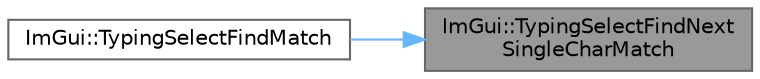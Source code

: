 digraph "ImGui::TypingSelectFindNextSingleCharMatch"
{
 // LATEX_PDF_SIZE
  bgcolor="transparent";
  edge [fontname=Helvetica,fontsize=10,labelfontname=Helvetica,labelfontsize=10];
  node [fontname=Helvetica,fontsize=10,shape=box,height=0.2,width=0.4];
  rankdir="RL";
  Node1 [id="Node000001",label="ImGui::TypingSelectFindNext\lSingleCharMatch",height=0.2,width=0.4,color="gray40", fillcolor="grey60", style="filled", fontcolor="black",tooltip=" "];
  Node1 -> Node2 [id="edge1_Node000001_Node000002",dir="back",color="steelblue1",style="solid",tooltip=" "];
  Node2 [id="Node000002",label="ImGui::TypingSelectFindMatch",height=0.2,width=0.4,color="grey40", fillcolor="white", style="filled",URL="$namespace_im_gui.html#a8650c2ec1a532a5b7d67975716c5a90b",tooltip=" "];
}
